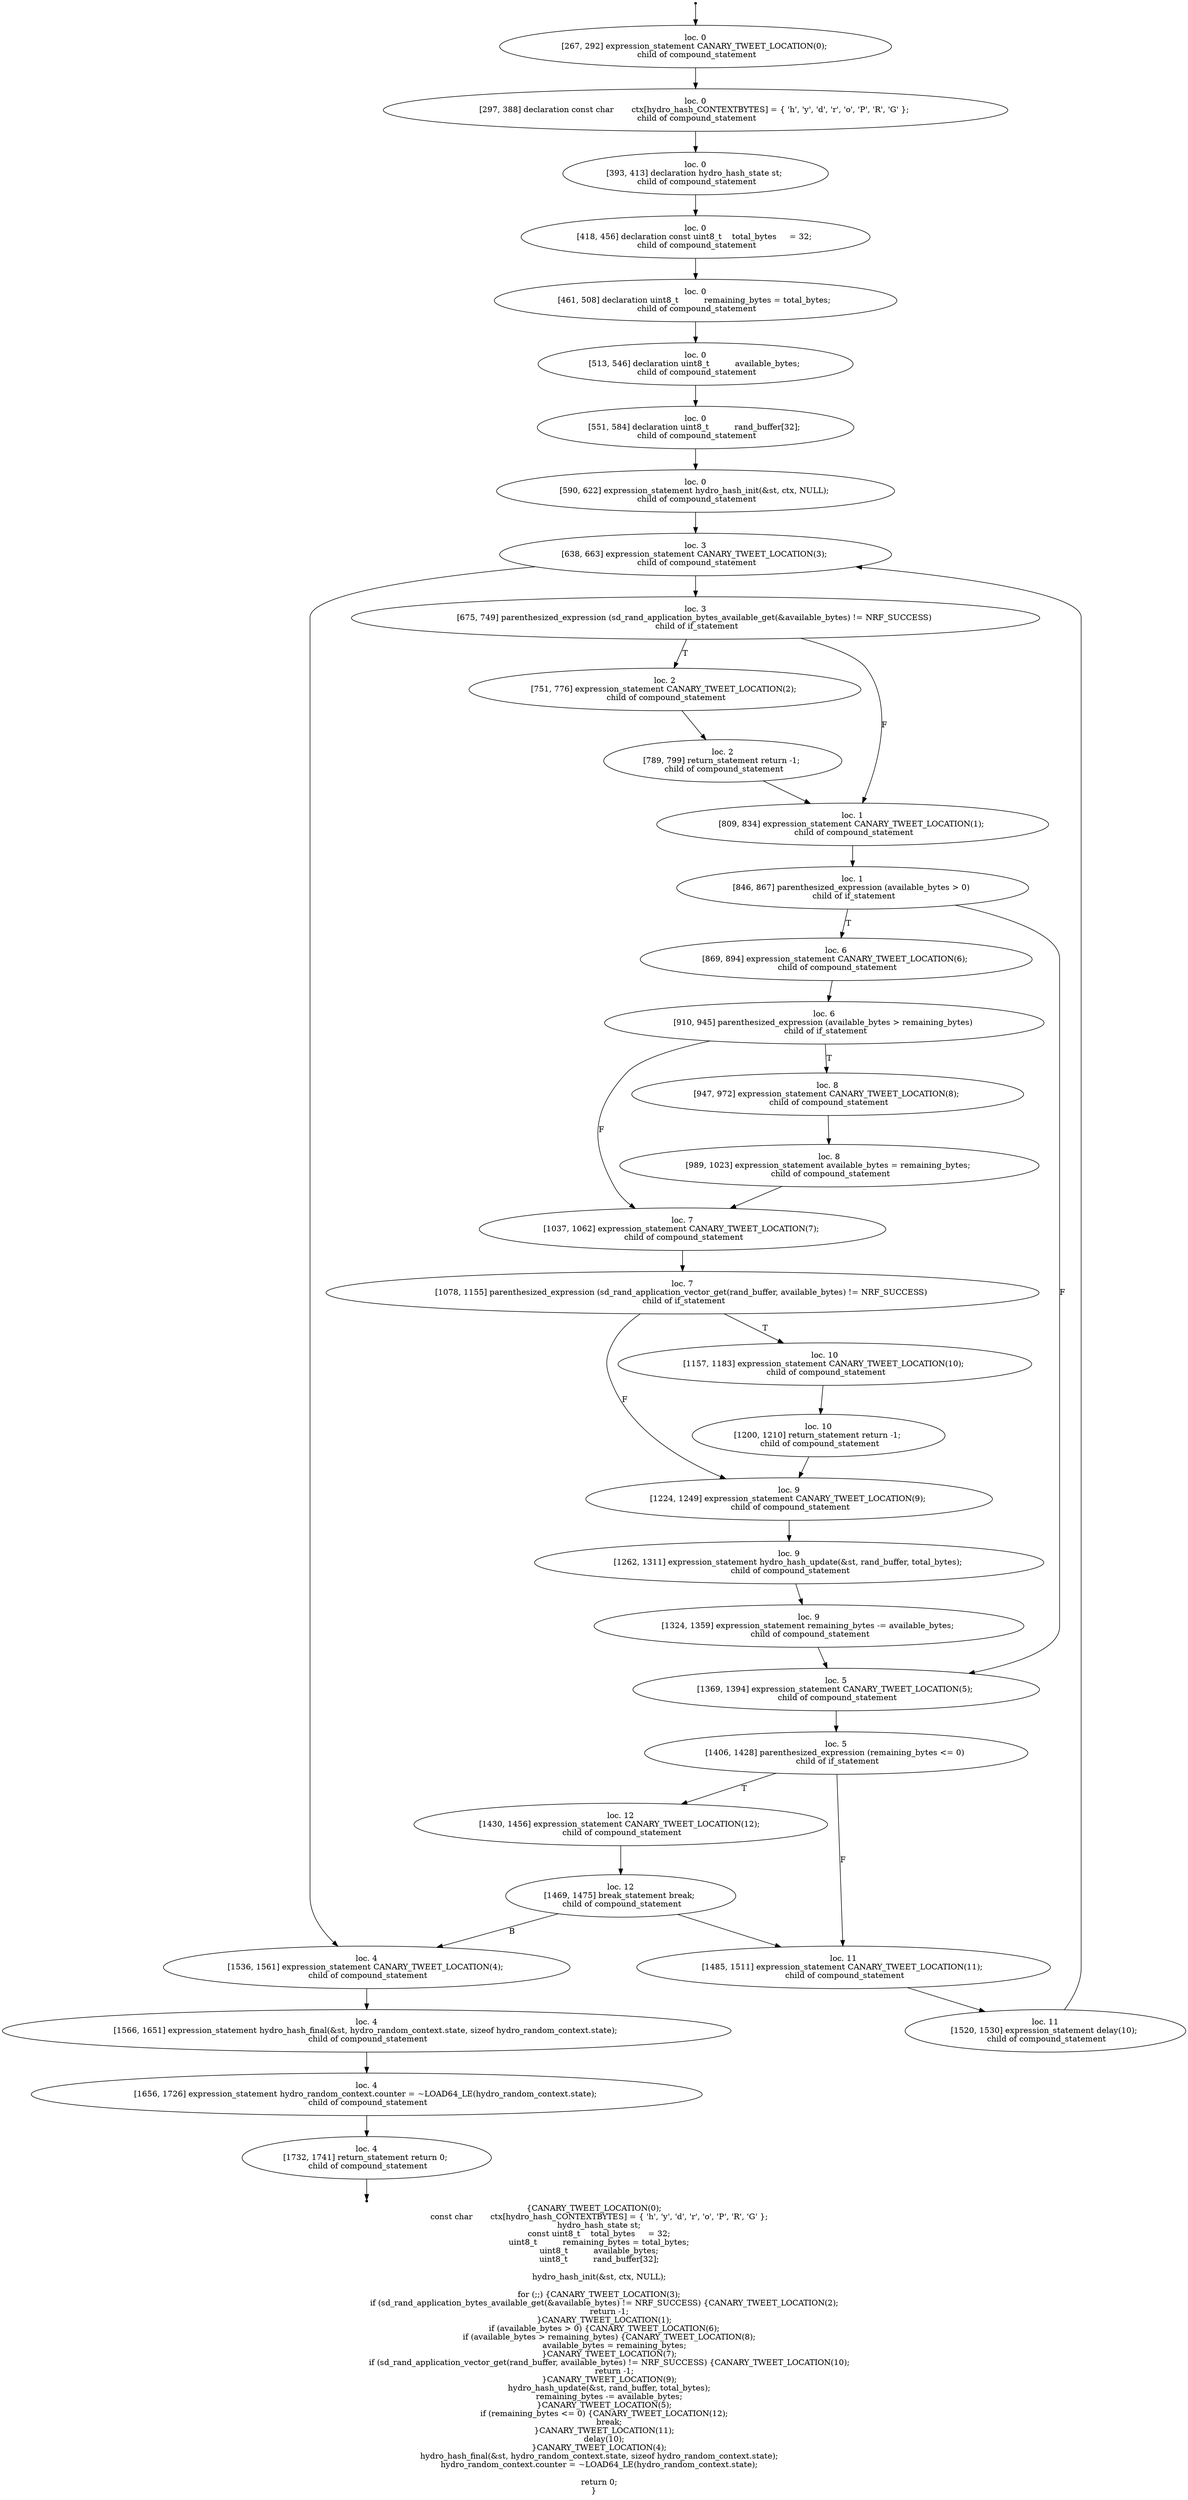 digraph hydro_random_init_0 {
	initial [shape=point]
	initial -> "loc. 0
[267, 292] expression_statement CANARY_TWEET_LOCATION(0); 
 child of compound_statement"
	final [shape=point]
	"loc. 4
[1732, 1741] return_statement return 0; 
 child of compound_statement" -> final
	"loc. 0
[267, 292] expression_statement CANARY_TWEET_LOCATION(0); 
 child of compound_statement"
	"loc. 0
[267, 292] expression_statement CANARY_TWEET_LOCATION(0); 
 child of compound_statement" -> "loc. 0
[297, 388] declaration const char       ctx[hydro_hash_CONTEXTBYTES] = { 'h', 'y', 'd', 'r', 'o', 'P', 'R', 'G' }; 
 child of compound_statement"
	"loc. 0
[297, 388] declaration const char       ctx[hydro_hash_CONTEXTBYTES] = { 'h', 'y', 'd', 'r', 'o', 'P', 'R', 'G' }; 
 child of compound_statement"
	"loc. 0
[297, 388] declaration const char       ctx[hydro_hash_CONTEXTBYTES] = { 'h', 'y', 'd', 'r', 'o', 'P', 'R', 'G' }; 
 child of compound_statement" -> "loc. 0
[393, 413] declaration hydro_hash_state st; 
 child of compound_statement"
	"loc. 0
[393, 413] declaration hydro_hash_state st; 
 child of compound_statement"
	"loc. 0
[393, 413] declaration hydro_hash_state st; 
 child of compound_statement" -> "loc. 0
[418, 456] declaration const uint8_t    total_bytes     = 32; 
 child of compound_statement"
	"loc. 0
[418, 456] declaration const uint8_t    total_bytes     = 32; 
 child of compound_statement"
	"loc. 0
[418, 456] declaration const uint8_t    total_bytes     = 32; 
 child of compound_statement" -> "loc. 0
[461, 508] declaration uint8_t          remaining_bytes = total_bytes; 
 child of compound_statement"
	"loc. 0
[461, 508] declaration uint8_t          remaining_bytes = total_bytes; 
 child of compound_statement"
	"loc. 0
[461, 508] declaration uint8_t          remaining_bytes = total_bytes; 
 child of compound_statement" -> "loc. 0
[513, 546] declaration uint8_t          available_bytes; 
 child of compound_statement"
	"loc. 0
[513, 546] declaration uint8_t          available_bytes; 
 child of compound_statement"
	"loc. 0
[513, 546] declaration uint8_t          available_bytes; 
 child of compound_statement" -> "loc. 0
[551, 584] declaration uint8_t          rand_buffer[32]; 
 child of compound_statement"
	"loc. 0
[551, 584] declaration uint8_t          rand_buffer[32]; 
 child of compound_statement"
	"loc. 0
[551, 584] declaration uint8_t          rand_buffer[32]; 
 child of compound_statement" -> "loc. 0
[590, 622] expression_statement hydro_hash_init(&st, ctx, NULL); 
 child of compound_statement"
	"loc. 0
[590, 622] expression_statement hydro_hash_init(&st, ctx, NULL); 
 child of compound_statement"
	"loc. 0
[590, 622] expression_statement hydro_hash_init(&st, ctx, NULL); 
 child of compound_statement" -> "loc. 3
[638, 663] expression_statement CANARY_TWEET_LOCATION(3); 
 child of compound_statement"
	"loc. 3
[638, 663] expression_statement CANARY_TWEET_LOCATION(3); 
 child of compound_statement"
	"loc. 3
[638, 663] expression_statement CANARY_TWEET_LOCATION(3); 
 child of compound_statement" -> "loc. 3
[675, 749] parenthesized_expression (sd_rand_application_bytes_available_get(&available_bytes) != NRF_SUCCESS) 
 child of if_statement"
	"loc. 3
[638, 663] expression_statement CANARY_TWEET_LOCATION(3); 
 child of compound_statement" -> "loc. 4
[1536, 1561] expression_statement CANARY_TWEET_LOCATION(4); 
 child of compound_statement"
	"loc. 3
[675, 749] parenthesized_expression (sd_rand_application_bytes_available_get(&available_bytes) != NRF_SUCCESS) 
 child of if_statement"
	"loc. 3
[675, 749] parenthesized_expression (sd_rand_application_bytes_available_get(&available_bytes) != NRF_SUCCESS) 
 child of if_statement" -> "loc. 2
[751, 776] expression_statement CANARY_TWEET_LOCATION(2); 
 child of compound_statement" [label=T]
	"loc. 3
[675, 749] parenthesized_expression (sd_rand_application_bytes_available_get(&available_bytes) != NRF_SUCCESS) 
 child of if_statement" -> "loc. 1
[809, 834] expression_statement CANARY_TWEET_LOCATION(1); 
 child of compound_statement" [label=F]
	"loc. 4
[1536, 1561] expression_statement CANARY_TWEET_LOCATION(4); 
 child of compound_statement"
	"loc. 4
[1536, 1561] expression_statement CANARY_TWEET_LOCATION(4); 
 child of compound_statement" -> "loc. 4
[1566, 1651] expression_statement hydro_hash_final(&st, hydro_random_context.state, sizeof hydro_random_context.state); 
 child of compound_statement"
	"loc. 11
[1520, 1530] expression_statement delay(10); 
 child of compound_statement"
	"loc. 11
[1520, 1530] expression_statement delay(10); 
 child of compound_statement" -> "loc. 3
[638, 663] expression_statement CANARY_TWEET_LOCATION(3); 
 child of compound_statement"
	"loc. 2
[751, 776] expression_statement CANARY_TWEET_LOCATION(2); 
 child of compound_statement"
	"loc. 2
[751, 776] expression_statement CANARY_TWEET_LOCATION(2); 
 child of compound_statement" -> "loc. 2
[789, 799] return_statement return -1; 
 child of compound_statement"
	"loc. 1
[809, 834] expression_statement CANARY_TWEET_LOCATION(1); 
 child of compound_statement"
	"loc. 1
[809, 834] expression_statement CANARY_TWEET_LOCATION(1); 
 child of compound_statement" -> "loc. 1
[846, 867] parenthesized_expression (available_bytes > 0) 
 child of if_statement"
	"loc. 2
[789, 799] return_statement return -1; 
 child of compound_statement"
	"loc. 2
[789, 799] return_statement return -1; 
 child of compound_statement" -> "loc. 1
[809, 834] expression_statement CANARY_TWEET_LOCATION(1); 
 child of compound_statement"
	"loc. 1
[846, 867] parenthesized_expression (available_bytes > 0) 
 child of if_statement"
	"loc. 1
[846, 867] parenthesized_expression (available_bytes > 0) 
 child of if_statement" -> "loc. 6
[869, 894] expression_statement CANARY_TWEET_LOCATION(6); 
 child of compound_statement" [label=T]
	"loc. 1
[846, 867] parenthesized_expression (available_bytes > 0) 
 child of if_statement" -> "loc. 5
[1369, 1394] expression_statement CANARY_TWEET_LOCATION(5); 
 child of compound_statement" [label=F]
	"loc. 6
[869, 894] expression_statement CANARY_TWEET_LOCATION(6); 
 child of compound_statement"
	"loc. 6
[869, 894] expression_statement CANARY_TWEET_LOCATION(6); 
 child of compound_statement" -> "loc. 6
[910, 945] parenthesized_expression (available_bytes > remaining_bytes) 
 child of if_statement"
	"loc. 5
[1369, 1394] expression_statement CANARY_TWEET_LOCATION(5); 
 child of compound_statement"
	"loc. 5
[1369, 1394] expression_statement CANARY_TWEET_LOCATION(5); 
 child of compound_statement" -> "loc. 5
[1406, 1428] parenthesized_expression (remaining_bytes <= 0) 
 child of if_statement"
	"loc. 6
[910, 945] parenthesized_expression (available_bytes > remaining_bytes) 
 child of if_statement"
	"loc. 6
[910, 945] parenthesized_expression (available_bytes > remaining_bytes) 
 child of if_statement" -> "loc. 8
[947, 972] expression_statement CANARY_TWEET_LOCATION(8); 
 child of compound_statement" [label=T]
	"loc. 6
[910, 945] parenthesized_expression (available_bytes > remaining_bytes) 
 child of if_statement" -> "loc. 7
[1037, 1062] expression_statement CANARY_TWEET_LOCATION(7); 
 child of compound_statement" [label=F]
	"loc. 8
[947, 972] expression_statement CANARY_TWEET_LOCATION(8); 
 child of compound_statement"
	"loc. 8
[947, 972] expression_statement CANARY_TWEET_LOCATION(8); 
 child of compound_statement" -> "loc. 8
[989, 1023] expression_statement available_bytes = remaining_bytes; 
 child of compound_statement"
	"loc. 7
[1037, 1062] expression_statement CANARY_TWEET_LOCATION(7); 
 child of compound_statement"
	"loc. 7
[1037, 1062] expression_statement CANARY_TWEET_LOCATION(7); 
 child of compound_statement" -> "loc. 7
[1078, 1155] parenthesized_expression (sd_rand_application_vector_get(rand_buffer, available_bytes) != NRF_SUCCESS) 
 child of if_statement"
	"loc. 8
[989, 1023] expression_statement available_bytes = remaining_bytes; 
 child of compound_statement"
	"loc. 8
[989, 1023] expression_statement available_bytes = remaining_bytes; 
 child of compound_statement" -> "loc. 7
[1037, 1062] expression_statement CANARY_TWEET_LOCATION(7); 
 child of compound_statement"
	"loc. 7
[1078, 1155] parenthesized_expression (sd_rand_application_vector_get(rand_buffer, available_bytes) != NRF_SUCCESS) 
 child of if_statement"
	"loc. 7
[1078, 1155] parenthesized_expression (sd_rand_application_vector_get(rand_buffer, available_bytes) != NRF_SUCCESS) 
 child of if_statement" -> "loc. 10
[1157, 1183] expression_statement CANARY_TWEET_LOCATION(10); 
 child of compound_statement" [label=T]
	"loc. 7
[1078, 1155] parenthesized_expression (sd_rand_application_vector_get(rand_buffer, available_bytes) != NRF_SUCCESS) 
 child of if_statement" -> "loc. 9
[1224, 1249] expression_statement CANARY_TWEET_LOCATION(9); 
 child of compound_statement" [label=F]
	"loc. 10
[1157, 1183] expression_statement CANARY_TWEET_LOCATION(10); 
 child of compound_statement"
	"loc. 10
[1157, 1183] expression_statement CANARY_TWEET_LOCATION(10); 
 child of compound_statement" -> "loc. 10
[1200, 1210] return_statement return -1; 
 child of compound_statement"
	"loc. 9
[1224, 1249] expression_statement CANARY_TWEET_LOCATION(9); 
 child of compound_statement"
	"loc. 9
[1224, 1249] expression_statement CANARY_TWEET_LOCATION(9); 
 child of compound_statement" -> "loc. 9
[1262, 1311] expression_statement hydro_hash_update(&st, rand_buffer, total_bytes); 
 child of compound_statement"
	"loc. 10
[1200, 1210] return_statement return -1; 
 child of compound_statement"
	"loc. 10
[1200, 1210] return_statement return -1; 
 child of compound_statement" -> "loc. 9
[1224, 1249] expression_statement CANARY_TWEET_LOCATION(9); 
 child of compound_statement"
	"loc. 9
[1262, 1311] expression_statement hydro_hash_update(&st, rand_buffer, total_bytes); 
 child of compound_statement"
	"loc. 9
[1262, 1311] expression_statement hydro_hash_update(&st, rand_buffer, total_bytes); 
 child of compound_statement" -> "loc. 9
[1324, 1359] expression_statement remaining_bytes -= available_bytes; 
 child of compound_statement"
	"loc. 9
[1324, 1359] expression_statement remaining_bytes -= available_bytes; 
 child of compound_statement"
	"loc. 9
[1324, 1359] expression_statement remaining_bytes -= available_bytes; 
 child of compound_statement" -> "loc. 5
[1369, 1394] expression_statement CANARY_TWEET_LOCATION(5); 
 child of compound_statement"
	"loc. 5
[1406, 1428] parenthesized_expression (remaining_bytes <= 0) 
 child of if_statement"
	"loc. 5
[1406, 1428] parenthesized_expression (remaining_bytes <= 0) 
 child of if_statement" -> "loc. 12
[1430, 1456] expression_statement CANARY_TWEET_LOCATION(12); 
 child of compound_statement" [label=T]
	"loc. 5
[1406, 1428] parenthesized_expression (remaining_bytes <= 0) 
 child of if_statement" -> "loc. 11
[1485, 1511] expression_statement CANARY_TWEET_LOCATION(11); 
 child of compound_statement" [label=F]
	"loc. 12
[1430, 1456] expression_statement CANARY_TWEET_LOCATION(12); 
 child of compound_statement"
	"loc. 12
[1430, 1456] expression_statement CANARY_TWEET_LOCATION(12); 
 child of compound_statement" -> "loc. 12
[1469, 1475] break_statement break; 
 child of compound_statement"
	"loc. 11
[1485, 1511] expression_statement CANARY_TWEET_LOCATION(11); 
 child of compound_statement"
	"loc. 11
[1485, 1511] expression_statement CANARY_TWEET_LOCATION(11); 
 child of compound_statement" -> "loc. 11
[1520, 1530] expression_statement delay(10); 
 child of compound_statement"
	"loc. 12
[1469, 1475] break_statement break; 
 child of compound_statement"
	"loc. 12
[1469, 1475] break_statement break; 
 child of compound_statement" -> "loc. 4
[1536, 1561] expression_statement CANARY_TWEET_LOCATION(4); 
 child of compound_statement" [label=B]
	"loc. 12
[1469, 1475] break_statement break; 
 child of compound_statement" -> "loc. 11
[1485, 1511] expression_statement CANARY_TWEET_LOCATION(11); 
 child of compound_statement"
	"loc. 4
[1566, 1651] expression_statement hydro_hash_final(&st, hydro_random_context.state, sizeof hydro_random_context.state); 
 child of compound_statement"
	"loc. 4
[1566, 1651] expression_statement hydro_hash_final(&st, hydro_random_context.state, sizeof hydro_random_context.state); 
 child of compound_statement" -> "loc. 4
[1656, 1726] expression_statement hydro_random_context.counter = ~LOAD64_LE(hydro_random_context.state); 
 child of compound_statement"
	"loc. 4
[1656, 1726] expression_statement hydro_random_context.counter = ~LOAD64_LE(hydro_random_context.state); 
 child of compound_statement"
	"loc. 4
[1656, 1726] expression_statement hydro_random_context.counter = ~LOAD64_LE(hydro_random_context.state); 
 child of compound_statement" -> "loc. 4
[1732, 1741] return_statement return 0; 
 child of compound_statement"
	"loc. 4
[1732, 1741] return_statement return 0; 
 child of compound_statement"
	label="{CANARY_TWEET_LOCATION(0);
    const char       ctx[hydro_hash_CONTEXTBYTES] = { 'h', 'y', 'd', 'r', 'o', 'P', 'R', 'G' };
    hydro_hash_state st;
    const uint8_t    total_bytes     = 32;
    uint8_t          remaining_bytes = total_bytes;
    uint8_t          available_bytes;
    uint8_t          rand_buffer[32];

    hydro_hash_init(&st, ctx, NULL);

    for (;;) {CANARY_TWEET_LOCATION(3);
        if (sd_rand_application_bytes_available_get(&available_bytes) != NRF_SUCCESS) {CANARY_TWEET_LOCATION(2);
            return -1;
        }CANARY_TWEET_LOCATION(1);
        if (available_bytes > 0) {CANARY_TWEET_LOCATION(6);
            if (available_bytes > remaining_bytes) {CANARY_TWEET_LOCATION(8);
                available_bytes = remaining_bytes;
            }CANARY_TWEET_LOCATION(7);
            if (sd_rand_application_vector_get(rand_buffer, available_bytes) != NRF_SUCCESS) {CANARY_TWEET_LOCATION(10);
                return -1;
            }CANARY_TWEET_LOCATION(9);
            hydro_hash_update(&st, rand_buffer, total_bytes);
            remaining_bytes -= available_bytes;
        }CANARY_TWEET_LOCATION(5);
        if (remaining_bytes <= 0) {CANARY_TWEET_LOCATION(12);
            break;
        }CANARY_TWEET_LOCATION(11);
        delay(10);
    }CANARY_TWEET_LOCATION(4);
    hydro_hash_final(&st, hydro_random_context.state, sizeof hydro_random_context.state);
    hydro_random_context.counter = ~LOAD64_LE(hydro_random_context.state);

    return 0;
}"
}
